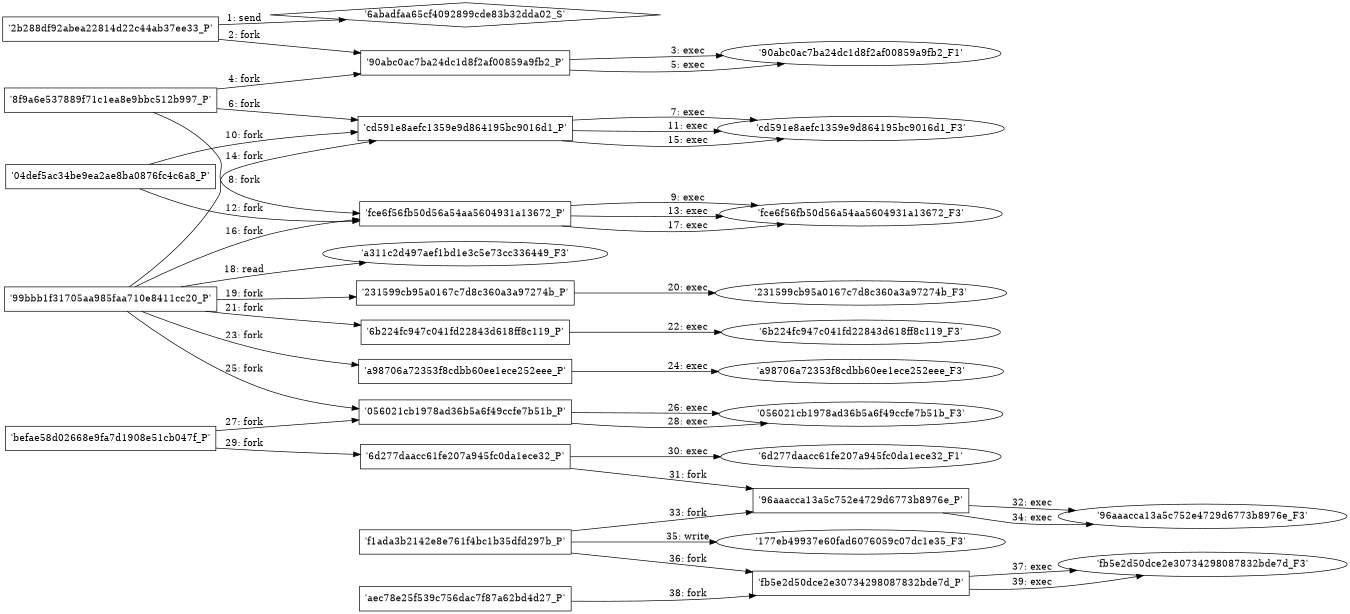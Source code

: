 digraph "D:\Learning\Paper\apt\基于CTI的攻击预警\Dataset\攻击图\ASGfromALLCTI\Microsoft Patch Tuesday  - May 2017.dot" {
rankdir="LR"
size="9"
fixedsize="false"
splines="true"
nodesep=0.3
ranksep=0
fontsize=10
overlap="scalexy"
engine= "neato"
	"'6abadfaa65cf4092899cde83b32dda02_S'" [node_type=Socket shape=diamond]
	"'2b288df92abea22814d22c44ab37ee33_P'" [node_type=Process shape=box]
	"'2b288df92abea22814d22c44ab37ee33_P'" -> "'6abadfaa65cf4092899cde83b32dda02_S'" [label="1: send"]
	"'2b288df92abea22814d22c44ab37ee33_P'" [node_type=Process shape=box]
	"'90abc0ac7ba24dc1d8f2af00859a9fb2_P'" [node_type=Process shape=box]
	"'2b288df92abea22814d22c44ab37ee33_P'" -> "'90abc0ac7ba24dc1d8f2af00859a9fb2_P'" [label="2: fork"]
	"'90abc0ac7ba24dc1d8f2af00859a9fb2_P'" [node_type=Process shape=box]
	"'90abc0ac7ba24dc1d8f2af00859a9fb2_F1'" [node_type=File shape=ellipse]
	"'90abc0ac7ba24dc1d8f2af00859a9fb2_P'" -> "'90abc0ac7ba24dc1d8f2af00859a9fb2_F1'" [label="3: exec"]
	"'8f9a6e537889f71c1ea8e9bbc512b997_P'" [node_type=Process shape=box]
	"'90abc0ac7ba24dc1d8f2af00859a9fb2_P'" [node_type=Process shape=box]
	"'8f9a6e537889f71c1ea8e9bbc512b997_P'" -> "'90abc0ac7ba24dc1d8f2af00859a9fb2_P'" [label="4: fork"]
	"'90abc0ac7ba24dc1d8f2af00859a9fb2_P'" [node_type=Process shape=box]
	"'90abc0ac7ba24dc1d8f2af00859a9fb2_F1'" [node_type=File shape=ellipse]
	"'90abc0ac7ba24dc1d8f2af00859a9fb2_P'" -> "'90abc0ac7ba24dc1d8f2af00859a9fb2_F1'" [label="5: exec"]
	"'8f9a6e537889f71c1ea8e9bbc512b997_P'" [node_type=Process shape=box]
	"'cd591e8aefc1359e9d864195bc9016d1_P'" [node_type=Process shape=box]
	"'8f9a6e537889f71c1ea8e9bbc512b997_P'" -> "'cd591e8aefc1359e9d864195bc9016d1_P'" [label="6: fork"]
	"'cd591e8aefc1359e9d864195bc9016d1_P'" [node_type=Process shape=box]
	"'cd591e8aefc1359e9d864195bc9016d1_F3'" [node_type=File shape=ellipse]
	"'cd591e8aefc1359e9d864195bc9016d1_P'" -> "'cd591e8aefc1359e9d864195bc9016d1_F3'" [label="7: exec"]
	"'8f9a6e537889f71c1ea8e9bbc512b997_P'" [node_type=Process shape=box]
	"'fce6f56fb50d56a54aa5604931a13672_P'" [node_type=Process shape=box]
	"'8f9a6e537889f71c1ea8e9bbc512b997_P'" -> "'fce6f56fb50d56a54aa5604931a13672_P'" [label="8: fork"]
	"'fce6f56fb50d56a54aa5604931a13672_P'" [node_type=Process shape=box]
	"'fce6f56fb50d56a54aa5604931a13672_F3'" [node_type=File shape=ellipse]
	"'fce6f56fb50d56a54aa5604931a13672_P'" -> "'fce6f56fb50d56a54aa5604931a13672_F3'" [label="9: exec"]
	"'04def5ac34be9ea2ae8ba0876fc4c6a8_P'" [node_type=Process shape=box]
	"'cd591e8aefc1359e9d864195bc9016d1_P'" [node_type=Process shape=box]
	"'04def5ac34be9ea2ae8ba0876fc4c6a8_P'" -> "'cd591e8aefc1359e9d864195bc9016d1_P'" [label="10: fork"]
	"'cd591e8aefc1359e9d864195bc9016d1_P'" [node_type=Process shape=box]
	"'cd591e8aefc1359e9d864195bc9016d1_F3'" [node_type=File shape=ellipse]
	"'cd591e8aefc1359e9d864195bc9016d1_P'" -> "'cd591e8aefc1359e9d864195bc9016d1_F3'" [label="11: exec"]
	"'04def5ac34be9ea2ae8ba0876fc4c6a8_P'" [node_type=Process shape=box]
	"'fce6f56fb50d56a54aa5604931a13672_P'" [node_type=Process shape=box]
	"'04def5ac34be9ea2ae8ba0876fc4c6a8_P'" -> "'fce6f56fb50d56a54aa5604931a13672_P'" [label="12: fork"]
	"'fce6f56fb50d56a54aa5604931a13672_P'" [node_type=Process shape=box]
	"'fce6f56fb50d56a54aa5604931a13672_F3'" [node_type=File shape=ellipse]
	"'fce6f56fb50d56a54aa5604931a13672_P'" -> "'fce6f56fb50d56a54aa5604931a13672_F3'" [label="13: exec"]
	"'99bbb1f31705aa985faa710e8411cc20_P'" [node_type=Process shape=box]
	"'cd591e8aefc1359e9d864195bc9016d1_P'" [node_type=Process shape=box]
	"'99bbb1f31705aa985faa710e8411cc20_P'" -> "'cd591e8aefc1359e9d864195bc9016d1_P'" [label="14: fork"]
	"'cd591e8aefc1359e9d864195bc9016d1_P'" [node_type=Process shape=box]
	"'cd591e8aefc1359e9d864195bc9016d1_F3'" [node_type=File shape=ellipse]
	"'cd591e8aefc1359e9d864195bc9016d1_P'" -> "'cd591e8aefc1359e9d864195bc9016d1_F3'" [label="15: exec"]
	"'99bbb1f31705aa985faa710e8411cc20_P'" [node_type=Process shape=box]
	"'fce6f56fb50d56a54aa5604931a13672_P'" [node_type=Process shape=box]
	"'99bbb1f31705aa985faa710e8411cc20_P'" -> "'fce6f56fb50d56a54aa5604931a13672_P'" [label="16: fork"]
	"'fce6f56fb50d56a54aa5604931a13672_P'" [node_type=Process shape=box]
	"'fce6f56fb50d56a54aa5604931a13672_F3'" [node_type=File shape=ellipse]
	"'fce6f56fb50d56a54aa5604931a13672_P'" -> "'fce6f56fb50d56a54aa5604931a13672_F3'" [label="17: exec"]
	"'a311c2d497aef1bd1e3c5e73cc336449_F3'" [node_type=file shape=ellipse]
	"'99bbb1f31705aa985faa710e8411cc20_P'" [node_type=Process shape=box]
	"'99bbb1f31705aa985faa710e8411cc20_P'" -> "'a311c2d497aef1bd1e3c5e73cc336449_F3'" [label="18: read"]
	"'99bbb1f31705aa985faa710e8411cc20_P'" [node_type=Process shape=box]
	"'231599cb95a0167c7d8c360a3a97274b_P'" [node_type=Process shape=box]
	"'99bbb1f31705aa985faa710e8411cc20_P'" -> "'231599cb95a0167c7d8c360a3a97274b_P'" [label="19: fork"]
	"'231599cb95a0167c7d8c360a3a97274b_P'" [node_type=Process shape=box]
	"'231599cb95a0167c7d8c360a3a97274b_F3'" [node_type=File shape=ellipse]
	"'231599cb95a0167c7d8c360a3a97274b_P'" -> "'231599cb95a0167c7d8c360a3a97274b_F3'" [label="20: exec"]
	"'99bbb1f31705aa985faa710e8411cc20_P'" [node_type=Process shape=box]
	"'6b224fc947c041fd22843d618ff8c119_P'" [node_type=Process shape=box]
	"'99bbb1f31705aa985faa710e8411cc20_P'" -> "'6b224fc947c041fd22843d618ff8c119_P'" [label="21: fork"]
	"'6b224fc947c041fd22843d618ff8c119_P'" [node_type=Process shape=box]
	"'6b224fc947c041fd22843d618ff8c119_F3'" [node_type=File shape=ellipse]
	"'6b224fc947c041fd22843d618ff8c119_P'" -> "'6b224fc947c041fd22843d618ff8c119_F3'" [label="22: exec"]
	"'99bbb1f31705aa985faa710e8411cc20_P'" [node_type=Process shape=box]
	"'a98706a72353f8cdbb60ee1ece252eee_P'" [node_type=Process shape=box]
	"'99bbb1f31705aa985faa710e8411cc20_P'" -> "'a98706a72353f8cdbb60ee1ece252eee_P'" [label="23: fork"]
	"'a98706a72353f8cdbb60ee1ece252eee_P'" [node_type=Process shape=box]
	"'a98706a72353f8cdbb60ee1ece252eee_F3'" [node_type=File shape=ellipse]
	"'a98706a72353f8cdbb60ee1ece252eee_P'" -> "'a98706a72353f8cdbb60ee1ece252eee_F3'" [label="24: exec"]
	"'99bbb1f31705aa985faa710e8411cc20_P'" [node_type=Process shape=box]
	"'056021cb1978ad36b5a6f49ccfe7b51b_P'" [node_type=Process shape=box]
	"'99bbb1f31705aa985faa710e8411cc20_P'" -> "'056021cb1978ad36b5a6f49ccfe7b51b_P'" [label="25: fork"]
	"'056021cb1978ad36b5a6f49ccfe7b51b_P'" [node_type=Process shape=box]
	"'056021cb1978ad36b5a6f49ccfe7b51b_F3'" [node_type=File shape=ellipse]
	"'056021cb1978ad36b5a6f49ccfe7b51b_P'" -> "'056021cb1978ad36b5a6f49ccfe7b51b_F3'" [label="26: exec"]
	"'befae58d02668e9fa7d1908e51cb047f_P'" [node_type=Process shape=box]
	"'056021cb1978ad36b5a6f49ccfe7b51b_P'" [node_type=Process shape=box]
	"'befae58d02668e9fa7d1908e51cb047f_P'" -> "'056021cb1978ad36b5a6f49ccfe7b51b_P'" [label="27: fork"]
	"'056021cb1978ad36b5a6f49ccfe7b51b_P'" [node_type=Process shape=box]
	"'056021cb1978ad36b5a6f49ccfe7b51b_F3'" [node_type=File shape=ellipse]
	"'056021cb1978ad36b5a6f49ccfe7b51b_P'" -> "'056021cb1978ad36b5a6f49ccfe7b51b_F3'" [label="28: exec"]
	"'befae58d02668e9fa7d1908e51cb047f_P'" [node_type=Process shape=box]
	"'6d277daacc61fe207a945fc0da1ece32_P'" [node_type=Process shape=box]
	"'befae58d02668e9fa7d1908e51cb047f_P'" -> "'6d277daacc61fe207a945fc0da1ece32_P'" [label="29: fork"]
	"'6d277daacc61fe207a945fc0da1ece32_P'" [node_type=Process shape=box]
	"'6d277daacc61fe207a945fc0da1ece32_F1'" [node_type=File shape=ellipse]
	"'6d277daacc61fe207a945fc0da1ece32_P'" -> "'6d277daacc61fe207a945fc0da1ece32_F1'" [label="30: exec"]
	"'6d277daacc61fe207a945fc0da1ece32_P'" [node_type=Process shape=box]
	"'96aaacca13a5c752e4729d6773b8976e_P'" [node_type=Process shape=box]
	"'6d277daacc61fe207a945fc0da1ece32_P'" -> "'96aaacca13a5c752e4729d6773b8976e_P'" [label="31: fork"]
	"'96aaacca13a5c752e4729d6773b8976e_P'" [node_type=Process shape=box]
	"'96aaacca13a5c752e4729d6773b8976e_F3'" [node_type=File shape=ellipse]
	"'96aaacca13a5c752e4729d6773b8976e_P'" -> "'96aaacca13a5c752e4729d6773b8976e_F3'" [label="32: exec"]
	"'f1ada3b2142e8e761f4bc1b35dfd297b_P'" [node_type=Process shape=box]
	"'96aaacca13a5c752e4729d6773b8976e_P'" [node_type=Process shape=box]
	"'f1ada3b2142e8e761f4bc1b35dfd297b_P'" -> "'96aaacca13a5c752e4729d6773b8976e_P'" [label="33: fork"]
	"'96aaacca13a5c752e4729d6773b8976e_P'" [node_type=Process shape=box]
	"'96aaacca13a5c752e4729d6773b8976e_F3'" [node_type=File shape=ellipse]
	"'96aaacca13a5c752e4729d6773b8976e_P'" -> "'96aaacca13a5c752e4729d6773b8976e_F3'" [label="34: exec"]
	"'177eb49937e60fad6076059c07dc1e35_F3'" [node_type=file shape=ellipse]
	"'f1ada3b2142e8e761f4bc1b35dfd297b_P'" [node_type=Process shape=box]
	"'f1ada3b2142e8e761f4bc1b35dfd297b_P'" -> "'177eb49937e60fad6076059c07dc1e35_F3'" [label="35: write"]
	"'f1ada3b2142e8e761f4bc1b35dfd297b_P'" [node_type=Process shape=box]
	"'fb5e2d50dce2e30734298087832bde7d_P'" [node_type=Process shape=box]
	"'f1ada3b2142e8e761f4bc1b35dfd297b_P'" -> "'fb5e2d50dce2e30734298087832bde7d_P'" [label="36: fork"]
	"'fb5e2d50dce2e30734298087832bde7d_P'" [node_type=Process shape=box]
	"'fb5e2d50dce2e30734298087832bde7d_F3'" [node_type=File shape=ellipse]
	"'fb5e2d50dce2e30734298087832bde7d_P'" -> "'fb5e2d50dce2e30734298087832bde7d_F3'" [label="37: exec"]
	"'aec78e25f539c756dac7f87a62bd4d27_P'" [node_type=Process shape=box]
	"'fb5e2d50dce2e30734298087832bde7d_P'" [node_type=Process shape=box]
	"'aec78e25f539c756dac7f87a62bd4d27_P'" -> "'fb5e2d50dce2e30734298087832bde7d_P'" [label="38: fork"]
	"'fb5e2d50dce2e30734298087832bde7d_P'" [node_type=Process shape=box]
	"'fb5e2d50dce2e30734298087832bde7d_F3'" [node_type=File shape=ellipse]
	"'fb5e2d50dce2e30734298087832bde7d_P'" -> "'fb5e2d50dce2e30734298087832bde7d_F3'" [label="39: exec"]
}
